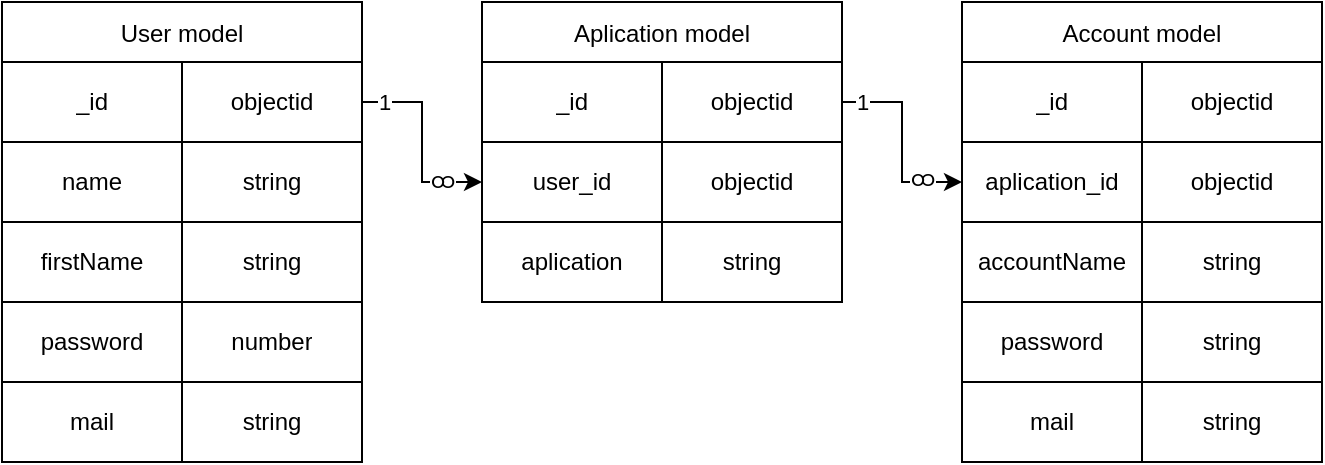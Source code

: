<mxfile version="22.0.8" type="github">
  <diagram name="Страница — 1" id="84EPI8VDOX1tb_2qG5Dq">
    <mxGraphModel dx="792" dy="444" grid="1" gridSize="10" guides="1" tooltips="1" connect="1" arrows="1" fold="1" page="1" pageScale="1" pageWidth="827" pageHeight="1169" math="0" shadow="0">
      <root>
        <mxCell id="0" />
        <mxCell id="1" parent="0" />
        <mxCell id="KL6WQXuAZyrS7dxpbrnG-18" value="User model" style="shape=table;startSize=30;container=1;collapsible=0;childLayout=tableLayout;" vertex="1" parent="1">
          <mxGeometry x="140" y="250" width="180" height="230" as="geometry" />
        </mxCell>
        <mxCell id="KL6WQXuAZyrS7dxpbrnG-19" value="" style="shape=tableRow;horizontal=0;startSize=0;swimlaneHead=0;swimlaneBody=0;strokeColor=inherit;top=0;left=0;bottom=0;right=0;collapsible=0;dropTarget=0;fillColor=none;points=[[0,0.5],[1,0.5]];portConstraint=eastwest;" vertex="1" parent="KL6WQXuAZyrS7dxpbrnG-18">
          <mxGeometry y="30" width="180" height="40" as="geometry" />
        </mxCell>
        <mxCell id="KL6WQXuAZyrS7dxpbrnG-20" value="_id" style="shape=partialRectangle;html=1;whiteSpace=wrap;connectable=0;strokeColor=inherit;overflow=hidden;fillColor=none;top=0;left=0;bottom=0;right=0;pointerEvents=1;" vertex="1" parent="KL6WQXuAZyrS7dxpbrnG-19">
          <mxGeometry width="90" height="40" as="geometry">
            <mxRectangle width="90" height="40" as="alternateBounds" />
          </mxGeometry>
        </mxCell>
        <mxCell id="KL6WQXuAZyrS7dxpbrnG-21" value="objectid" style="shape=partialRectangle;html=1;whiteSpace=wrap;connectable=0;strokeColor=inherit;overflow=hidden;fillColor=none;top=0;left=0;bottom=0;right=0;pointerEvents=1;" vertex="1" parent="KL6WQXuAZyrS7dxpbrnG-19">
          <mxGeometry x="90" width="90" height="40" as="geometry">
            <mxRectangle width="90" height="40" as="alternateBounds" />
          </mxGeometry>
        </mxCell>
        <mxCell id="KL6WQXuAZyrS7dxpbrnG-22" value="" style="shape=tableRow;horizontal=0;startSize=0;swimlaneHead=0;swimlaneBody=0;strokeColor=inherit;top=0;left=0;bottom=0;right=0;collapsible=0;dropTarget=0;fillColor=none;points=[[0,0.5],[1,0.5]];portConstraint=eastwest;" vertex="1" parent="KL6WQXuAZyrS7dxpbrnG-18">
          <mxGeometry y="70" width="180" height="40" as="geometry" />
        </mxCell>
        <mxCell id="KL6WQXuAZyrS7dxpbrnG-23" value="name" style="shape=partialRectangle;html=1;whiteSpace=wrap;connectable=0;strokeColor=inherit;overflow=hidden;fillColor=none;top=0;left=0;bottom=0;right=0;pointerEvents=1;" vertex="1" parent="KL6WQXuAZyrS7dxpbrnG-22">
          <mxGeometry width="90" height="40" as="geometry">
            <mxRectangle width="90" height="40" as="alternateBounds" />
          </mxGeometry>
        </mxCell>
        <mxCell id="KL6WQXuAZyrS7dxpbrnG-24" value="string" style="shape=partialRectangle;html=1;whiteSpace=wrap;connectable=0;strokeColor=inherit;overflow=hidden;fillColor=none;top=0;left=0;bottom=0;right=0;pointerEvents=1;" vertex="1" parent="KL6WQXuAZyrS7dxpbrnG-22">
          <mxGeometry x="90" width="90" height="40" as="geometry">
            <mxRectangle width="90" height="40" as="alternateBounds" />
          </mxGeometry>
        </mxCell>
        <mxCell id="KL6WQXuAZyrS7dxpbrnG-25" value="" style="shape=tableRow;horizontal=0;startSize=0;swimlaneHead=0;swimlaneBody=0;strokeColor=inherit;top=0;left=0;bottom=0;right=0;collapsible=0;dropTarget=0;fillColor=none;points=[[0,0.5],[1,0.5]];portConstraint=eastwest;" vertex="1" parent="KL6WQXuAZyrS7dxpbrnG-18">
          <mxGeometry y="110" width="180" height="40" as="geometry" />
        </mxCell>
        <mxCell id="KL6WQXuAZyrS7dxpbrnG-26" value="firstName" style="shape=partialRectangle;html=1;whiteSpace=wrap;connectable=0;strokeColor=inherit;overflow=hidden;fillColor=none;top=0;left=0;bottom=0;right=0;pointerEvents=1;" vertex="1" parent="KL6WQXuAZyrS7dxpbrnG-25">
          <mxGeometry width="90" height="40" as="geometry">
            <mxRectangle width="90" height="40" as="alternateBounds" />
          </mxGeometry>
        </mxCell>
        <mxCell id="KL6WQXuAZyrS7dxpbrnG-27" value="string" style="shape=partialRectangle;html=1;whiteSpace=wrap;connectable=0;strokeColor=inherit;overflow=hidden;fillColor=none;top=0;left=0;bottom=0;right=0;pointerEvents=1;" vertex="1" parent="KL6WQXuAZyrS7dxpbrnG-25">
          <mxGeometry x="90" width="90" height="40" as="geometry">
            <mxRectangle width="90" height="40" as="alternateBounds" />
          </mxGeometry>
        </mxCell>
        <mxCell id="KL6WQXuAZyrS7dxpbrnG-28" value="" style="shape=tableRow;horizontal=0;startSize=0;swimlaneHead=0;swimlaneBody=0;strokeColor=inherit;top=0;left=0;bottom=0;right=0;collapsible=0;dropTarget=0;fillColor=none;points=[[0,0.5],[1,0.5]];portConstraint=eastwest;" vertex="1" parent="KL6WQXuAZyrS7dxpbrnG-18">
          <mxGeometry y="150" width="180" height="40" as="geometry" />
        </mxCell>
        <mxCell id="KL6WQXuAZyrS7dxpbrnG-29" value="password" style="shape=partialRectangle;html=1;whiteSpace=wrap;connectable=0;strokeColor=inherit;overflow=hidden;fillColor=none;top=0;left=0;bottom=0;right=0;pointerEvents=1;" vertex="1" parent="KL6WQXuAZyrS7dxpbrnG-28">
          <mxGeometry width="90" height="40" as="geometry">
            <mxRectangle width="90" height="40" as="alternateBounds" />
          </mxGeometry>
        </mxCell>
        <mxCell id="KL6WQXuAZyrS7dxpbrnG-30" value="number" style="shape=partialRectangle;html=1;whiteSpace=wrap;connectable=0;strokeColor=inherit;overflow=hidden;fillColor=none;top=0;left=0;bottom=0;right=0;pointerEvents=1;" vertex="1" parent="KL6WQXuAZyrS7dxpbrnG-28">
          <mxGeometry x="90" width="90" height="40" as="geometry">
            <mxRectangle width="90" height="40" as="alternateBounds" />
          </mxGeometry>
        </mxCell>
        <mxCell id="KL6WQXuAZyrS7dxpbrnG-31" value="" style="shape=tableRow;horizontal=0;startSize=0;swimlaneHead=0;swimlaneBody=0;strokeColor=inherit;top=0;left=0;bottom=0;right=0;collapsible=0;dropTarget=0;fillColor=none;points=[[0,0.5],[1,0.5]];portConstraint=eastwest;" vertex="1" parent="KL6WQXuAZyrS7dxpbrnG-18">
          <mxGeometry y="190" width="180" height="40" as="geometry" />
        </mxCell>
        <mxCell id="KL6WQXuAZyrS7dxpbrnG-32" value="mail" style="shape=partialRectangle;html=1;whiteSpace=wrap;connectable=0;strokeColor=inherit;overflow=hidden;fillColor=none;top=0;left=0;bottom=0;right=0;pointerEvents=1;" vertex="1" parent="KL6WQXuAZyrS7dxpbrnG-31">
          <mxGeometry width="90" height="40" as="geometry">
            <mxRectangle width="90" height="40" as="alternateBounds" />
          </mxGeometry>
        </mxCell>
        <mxCell id="KL6WQXuAZyrS7dxpbrnG-33" value="string" style="shape=partialRectangle;html=1;whiteSpace=wrap;connectable=0;strokeColor=inherit;overflow=hidden;fillColor=none;top=0;left=0;bottom=0;right=0;pointerEvents=1;" vertex="1" parent="KL6WQXuAZyrS7dxpbrnG-31">
          <mxGeometry x="90" width="90" height="40" as="geometry">
            <mxRectangle width="90" height="40" as="alternateBounds" />
          </mxGeometry>
        </mxCell>
        <mxCell id="KL6WQXuAZyrS7dxpbrnG-34" value="Aplication model" style="shape=table;startSize=30;container=1;collapsible=0;childLayout=tableLayout;" vertex="1" parent="1">
          <mxGeometry x="380" y="250" width="180" height="150" as="geometry" />
        </mxCell>
        <mxCell id="KL6WQXuAZyrS7dxpbrnG-35" value="" style="shape=tableRow;horizontal=0;startSize=0;swimlaneHead=0;swimlaneBody=0;strokeColor=inherit;top=0;left=0;bottom=0;right=0;collapsible=0;dropTarget=0;fillColor=none;points=[[0,0.5],[1,0.5]];portConstraint=eastwest;" vertex="1" parent="KL6WQXuAZyrS7dxpbrnG-34">
          <mxGeometry y="30" width="180" height="40" as="geometry" />
        </mxCell>
        <mxCell id="KL6WQXuAZyrS7dxpbrnG-36" value="_id" style="shape=partialRectangle;html=1;whiteSpace=wrap;connectable=0;strokeColor=inherit;overflow=hidden;fillColor=none;top=0;left=0;bottom=0;right=0;pointerEvents=1;" vertex="1" parent="KL6WQXuAZyrS7dxpbrnG-35">
          <mxGeometry width="90" height="40" as="geometry">
            <mxRectangle width="90" height="40" as="alternateBounds" />
          </mxGeometry>
        </mxCell>
        <mxCell id="KL6WQXuAZyrS7dxpbrnG-37" value="objectid" style="shape=partialRectangle;html=1;whiteSpace=wrap;connectable=0;strokeColor=inherit;overflow=hidden;fillColor=none;top=0;left=0;bottom=0;right=0;pointerEvents=1;" vertex="1" parent="KL6WQXuAZyrS7dxpbrnG-35">
          <mxGeometry x="90" width="90" height="40" as="geometry">
            <mxRectangle width="90" height="40" as="alternateBounds" />
          </mxGeometry>
        </mxCell>
        <mxCell id="KL6WQXuAZyrS7dxpbrnG-38" value="" style="shape=tableRow;horizontal=0;startSize=0;swimlaneHead=0;swimlaneBody=0;strokeColor=inherit;top=0;left=0;bottom=0;right=0;collapsible=0;dropTarget=0;fillColor=none;points=[[0,0.5],[1,0.5]];portConstraint=eastwest;" vertex="1" parent="KL6WQXuAZyrS7dxpbrnG-34">
          <mxGeometry y="70" width="180" height="40" as="geometry" />
        </mxCell>
        <mxCell id="KL6WQXuAZyrS7dxpbrnG-39" value="user_id" style="shape=partialRectangle;html=1;whiteSpace=wrap;connectable=0;strokeColor=inherit;overflow=hidden;fillColor=none;top=0;left=0;bottom=0;right=0;pointerEvents=1;" vertex="1" parent="KL6WQXuAZyrS7dxpbrnG-38">
          <mxGeometry width="90" height="40" as="geometry">
            <mxRectangle width="90" height="40" as="alternateBounds" />
          </mxGeometry>
        </mxCell>
        <mxCell id="KL6WQXuAZyrS7dxpbrnG-40" value="objectid" style="shape=partialRectangle;html=1;whiteSpace=wrap;connectable=0;strokeColor=inherit;overflow=hidden;fillColor=none;top=0;left=0;bottom=0;right=0;pointerEvents=1;" vertex="1" parent="KL6WQXuAZyrS7dxpbrnG-38">
          <mxGeometry x="90" width="90" height="40" as="geometry">
            <mxRectangle width="90" height="40" as="alternateBounds" />
          </mxGeometry>
        </mxCell>
        <mxCell id="KL6WQXuAZyrS7dxpbrnG-41" value="" style="shape=tableRow;horizontal=0;startSize=0;swimlaneHead=0;swimlaneBody=0;strokeColor=inherit;top=0;left=0;bottom=0;right=0;collapsible=0;dropTarget=0;fillColor=none;points=[[0,0.5],[1,0.5]];portConstraint=eastwest;" vertex="1" parent="KL6WQXuAZyrS7dxpbrnG-34">
          <mxGeometry y="110" width="180" height="40" as="geometry" />
        </mxCell>
        <mxCell id="KL6WQXuAZyrS7dxpbrnG-42" value="aplication" style="shape=partialRectangle;html=1;whiteSpace=wrap;connectable=0;strokeColor=inherit;overflow=hidden;fillColor=none;top=0;left=0;bottom=0;right=0;pointerEvents=1;" vertex="1" parent="KL6WQXuAZyrS7dxpbrnG-41">
          <mxGeometry width="90" height="40" as="geometry">
            <mxRectangle width="90" height="40" as="alternateBounds" />
          </mxGeometry>
        </mxCell>
        <mxCell id="KL6WQXuAZyrS7dxpbrnG-43" value="string" style="shape=partialRectangle;html=1;whiteSpace=wrap;connectable=0;strokeColor=inherit;overflow=hidden;fillColor=none;top=0;left=0;bottom=0;right=0;pointerEvents=1;" vertex="1" parent="KL6WQXuAZyrS7dxpbrnG-41">
          <mxGeometry x="90" width="90" height="40" as="geometry">
            <mxRectangle width="90" height="40" as="alternateBounds" />
          </mxGeometry>
        </mxCell>
        <mxCell id="KL6WQXuAZyrS7dxpbrnG-47" style="edgeStyle=orthogonalEdgeStyle;rounded=0;orthogonalLoop=1;jettySize=auto;html=1;" edge="1" parent="1" source="KL6WQXuAZyrS7dxpbrnG-19" target="KL6WQXuAZyrS7dxpbrnG-38">
          <mxGeometry relative="1" as="geometry" />
        </mxCell>
        <mxCell id="KL6WQXuAZyrS7dxpbrnG-80" value="1" style="edgeLabel;html=1;align=center;verticalAlign=middle;resizable=0;points=[];" vertex="1" connectable="0" parent="KL6WQXuAZyrS7dxpbrnG-47">
          <mxGeometry x="-0.778" relative="1" as="geometry">
            <mxPoint as="offset" />
          </mxGeometry>
        </mxCell>
        <mxCell id="KL6WQXuAZyrS7dxpbrnG-81" value="ထ" style="edgeLabel;html=1;align=center;verticalAlign=middle;resizable=0;points=[];" vertex="1" connectable="0" parent="KL6WQXuAZyrS7dxpbrnG-47">
          <mxGeometry x="0.664" y="1" relative="1" as="geometry">
            <mxPoint x="-3" as="offset" />
          </mxGeometry>
        </mxCell>
        <mxCell id="KL6WQXuAZyrS7dxpbrnG-61" value="Account model" style="shape=table;startSize=30;container=1;collapsible=0;childLayout=tableLayout;" vertex="1" parent="1">
          <mxGeometry x="620" y="250" width="180" height="230" as="geometry" />
        </mxCell>
        <mxCell id="KL6WQXuAZyrS7dxpbrnG-62" value="" style="shape=tableRow;horizontal=0;startSize=0;swimlaneHead=0;swimlaneBody=0;strokeColor=inherit;top=0;left=0;bottom=0;right=0;collapsible=0;dropTarget=0;fillColor=none;points=[[0,0.5],[1,0.5]];portConstraint=eastwest;" vertex="1" parent="KL6WQXuAZyrS7dxpbrnG-61">
          <mxGeometry y="30" width="180" height="40" as="geometry" />
        </mxCell>
        <mxCell id="KL6WQXuAZyrS7dxpbrnG-63" value="_id" style="shape=partialRectangle;html=1;whiteSpace=wrap;connectable=0;strokeColor=inherit;overflow=hidden;fillColor=none;top=0;left=0;bottom=0;right=0;pointerEvents=1;" vertex="1" parent="KL6WQXuAZyrS7dxpbrnG-62">
          <mxGeometry width="90" height="40" as="geometry">
            <mxRectangle width="90" height="40" as="alternateBounds" />
          </mxGeometry>
        </mxCell>
        <mxCell id="KL6WQXuAZyrS7dxpbrnG-64" value="objectid" style="shape=partialRectangle;html=1;whiteSpace=wrap;connectable=0;strokeColor=inherit;overflow=hidden;fillColor=none;top=0;left=0;bottom=0;right=0;pointerEvents=1;" vertex="1" parent="KL6WQXuAZyrS7dxpbrnG-62">
          <mxGeometry x="90" width="90" height="40" as="geometry">
            <mxRectangle width="90" height="40" as="alternateBounds" />
          </mxGeometry>
        </mxCell>
        <mxCell id="KL6WQXuAZyrS7dxpbrnG-65" value="" style="shape=tableRow;horizontal=0;startSize=0;swimlaneHead=0;swimlaneBody=0;strokeColor=inherit;top=0;left=0;bottom=0;right=0;collapsible=0;dropTarget=0;fillColor=none;points=[[0,0.5],[1,0.5]];portConstraint=eastwest;" vertex="1" parent="KL6WQXuAZyrS7dxpbrnG-61">
          <mxGeometry y="70" width="180" height="40" as="geometry" />
        </mxCell>
        <mxCell id="KL6WQXuAZyrS7dxpbrnG-66" value="aplication_id" style="shape=partialRectangle;html=1;whiteSpace=wrap;connectable=0;strokeColor=inherit;overflow=hidden;fillColor=none;top=0;left=0;bottom=0;right=0;pointerEvents=1;" vertex="1" parent="KL6WQXuAZyrS7dxpbrnG-65">
          <mxGeometry width="90" height="40" as="geometry">
            <mxRectangle width="90" height="40" as="alternateBounds" />
          </mxGeometry>
        </mxCell>
        <mxCell id="KL6WQXuAZyrS7dxpbrnG-67" value="objectid" style="shape=partialRectangle;html=1;whiteSpace=wrap;connectable=0;strokeColor=inherit;overflow=hidden;fillColor=none;top=0;left=0;bottom=0;right=0;pointerEvents=1;" vertex="1" parent="KL6WQXuAZyrS7dxpbrnG-65">
          <mxGeometry x="90" width="90" height="40" as="geometry">
            <mxRectangle width="90" height="40" as="alternateBounds" />
          </mxGeometry>
        </mxCell>
        <mxCell id="KL6WQXuAZyrS7dxpbrnG-68" value="" style="shape=tableRow;horizontal=0;startSize=0;swimlaneHead=0;swimlaneBody=0;strokeColor=inherit;top=0;left=0;bottom=0;right=0;collapsible=0;dropTarget=0;fillColor=none;points=[[0,0.5],[1,0.5]];portConstraint=eastwest;" vertex="1" parent="KL6WQXuAZyrS7dxpbrnG-61">
          <mxGeometry y="110" width="180" height="40" as="geometry" />
        </mxCell>
        <mxCell id="KL6WQXuAZyrS7dxpbrnG-69" value="accountName" style="shape=partialRectangle;html=1;whiteSpace=wrap;connectable=0;strokeColor=inherit;overflow=hidden;fillColor=none;top=0;left=0;bottom=0;right=0;pointerEvents=1;" vertex="1" parent="KL6WQXuAZyrS7dxpbrnG-68">
          <mxGeometry width="90" height="40" as="geometry">
            <mxRectangle width="90" height="40" as="alternateBounds" />
          </mxGeometry>
        </mxCell>
        <mxCell id="KL6WQXuAZyrS7dxpbrnG-70" value="string" style="shape=partialRectangle;html=1;whiteSpace=wrap;connectable=0;strokeColor=inherit;overflow=hidden;fillColor=none;top=0;left=0;bottom=0;right=0;pointerEvents=1;" vertex="1" parent="KL6WQXuAZyrS7dxpbrnG-68">
          <mxGeometry x="90" width="90" height="40" as="geometry">
            <mxRectangle width="90" height="40" as="alternateBounds" />
          </mxGeometry>
        </mxCell>
        <mxCell id="KL6WQXuAZyrS7dxpbrnG-71" value="" style="shape=tableRow;horizontal=0;startSize=0;swimlaneHead=0;swimlaneBody=0;strokeColor=inherit;top=0;left=0;bottom=0;right=0;collapsible=0;dropTarget=0;fillColor=none;points=[[0,0.5],[1,0.5]];portConstraint=eastwest;" vertex="1" parent="KL6WQXuAZyrS7dxpbrnG-61">
          <mxGeometry y="150" width="180" height="40" as="geometry" />
        </mxCell>
        <mxCell id="KL6WQXuAZyrS7dxpbrnG-72" value="password" style="shape=partialRectangle;html=1;whiteSpace=wrap;connectable=0;strokeColor=inherit;overflow=hidden;fillColor=none;top=0;left=0;bottom=0;right=0;pointerEvents=1;" vertex="1" parent="KL6WQXuAZyrS7dxpbrnG-71">
          <mxGeometry width="90" height="40" as="geometry">
            <mxRectangle width="90" height="40" as="alternateBounds" />
          </mxGeometry>
        </mxCell>
        <mxCell id="KL6WQXuAZyrS7dxpbrnG-73" value="string" style="shape=partialRectangle;html=1;whiteSpace=wrap;connectable=0;strokeColor=inherit;overflow=hidden;fillColor=none;top=0;left=0;bottom=0;right=0;pointerEvents=1;" vertex="1" parent="KL6WQXuAZyrS7dxpbrnG-71">
          <mxGeometry x="90" width="90" height="40" as="geometry">
            <mxRectangle width="90" height="40" as="alternateBounds" />
          </mxGeometry>
        </mxCell>
        <mxCell id="KL6WQXuAZyrS7dxpbrnG-74" value="" style="shape=tableRow;horizontal=0;startSize=0;swimlaneHead=0;swimlaneBody=0;strokeColor=inherit;top=0;left=0;bottom=0;right=0;collapsible=0;dropTarget=0;fillColor=none;points=[[0,0.5],[1,0.5]];portConstraint=eastwest;" vertex="1" parent="KL6WQXuAZyrS7dxpbrnG-61">
          <mxGeometry y="190" width="180" height="40" as="geometry" />
        </mxCell>
        <mxCell id="KL6WQXuAZyrS7dxpbrnG-75" value="mail" style="shape=partialRectangle;html=1;whiteSpace=wrap;connectable=0;strokeColor=inherit;overflow=hidden;fillColor=none;top=0;left=0;bottom=0;right=0;pointerEvents=1;" vertex="1" parent="KL6WQXuAZyrS7dxpbrnG-74">
          <mxGeometry width="90" height="40" as="geometry">
            <mxRectangle width="90" height="40" as="alternateBounds" />
          </mxGeometry>
        </mxCell>
        <mxCell id="KL6WQXuAZyrS7dxpbrnG-76" value="string" style="shape=partialRectangle;html=1;whiteSpace=wrap;connectable=0;strokeColor=inherit;overflow=hidden;fillColor=none;top=0;left=0;bottom=0;right=0;pointerEvents=1;" vertex="1" parent="KL6WQXuAZyrS7dxpbrnG-74">
          <mxGeometry x="90" width="90" height="40" as="geometry">
            <mxRectangle width="90" height="40" as="alternateBounds" />
          </mxGeometry>
        </mxCell>
        <mxCell id="KL6WQXuAZyrS7dxpbrnG-82" style="edgeStyle=orthogonalEdgeStyle;rounded=0;orthogonalLoop=1;jettySize=auto;html=1;" edge="1" parent="1" source="KL6WQXuAZyrS7dxpbrnG-35" target="KL6WQXuAZyrS7dxpbrnG-65">
          <mxGeometry relative="1" as="geometry" />
        </mxCell>
        <mxCell id="KL6WQXuAZyrS7dxpbrnG-83" value="1" style="edgeLabel;html=1;align=center;verticalAlign=middle;resizable=0;points=[];" vertex="1" connectable="0" parent="KL6WQXuAZyrS7dxpbrnG-82">
          <mxGeometry x="-0.666" relative="1" as="geometry">
            <mxPoint x="-7" as="offset" />
          </mxGeometry>
        </mxCell>
        <mxCell id="KL6WQXuAZyrS7dxpbrnG-84" value="ထ" style="edgeLabel;html=1;align=center;verticalAlign=middle;resizable=0;points=[];" vertex="1" connectable="0" parent="KL6WQXuAZyrS7dxpbrnG-82">
          <mxGeometry x="0.618" y="2" relative="1" as="geometry">
            <mxPoint x="-1" as="offset" />
          </mxGeometry>
        </mxCell>
      </root>
    </mxGraphModel>
  </diagram>
</mxfile>
